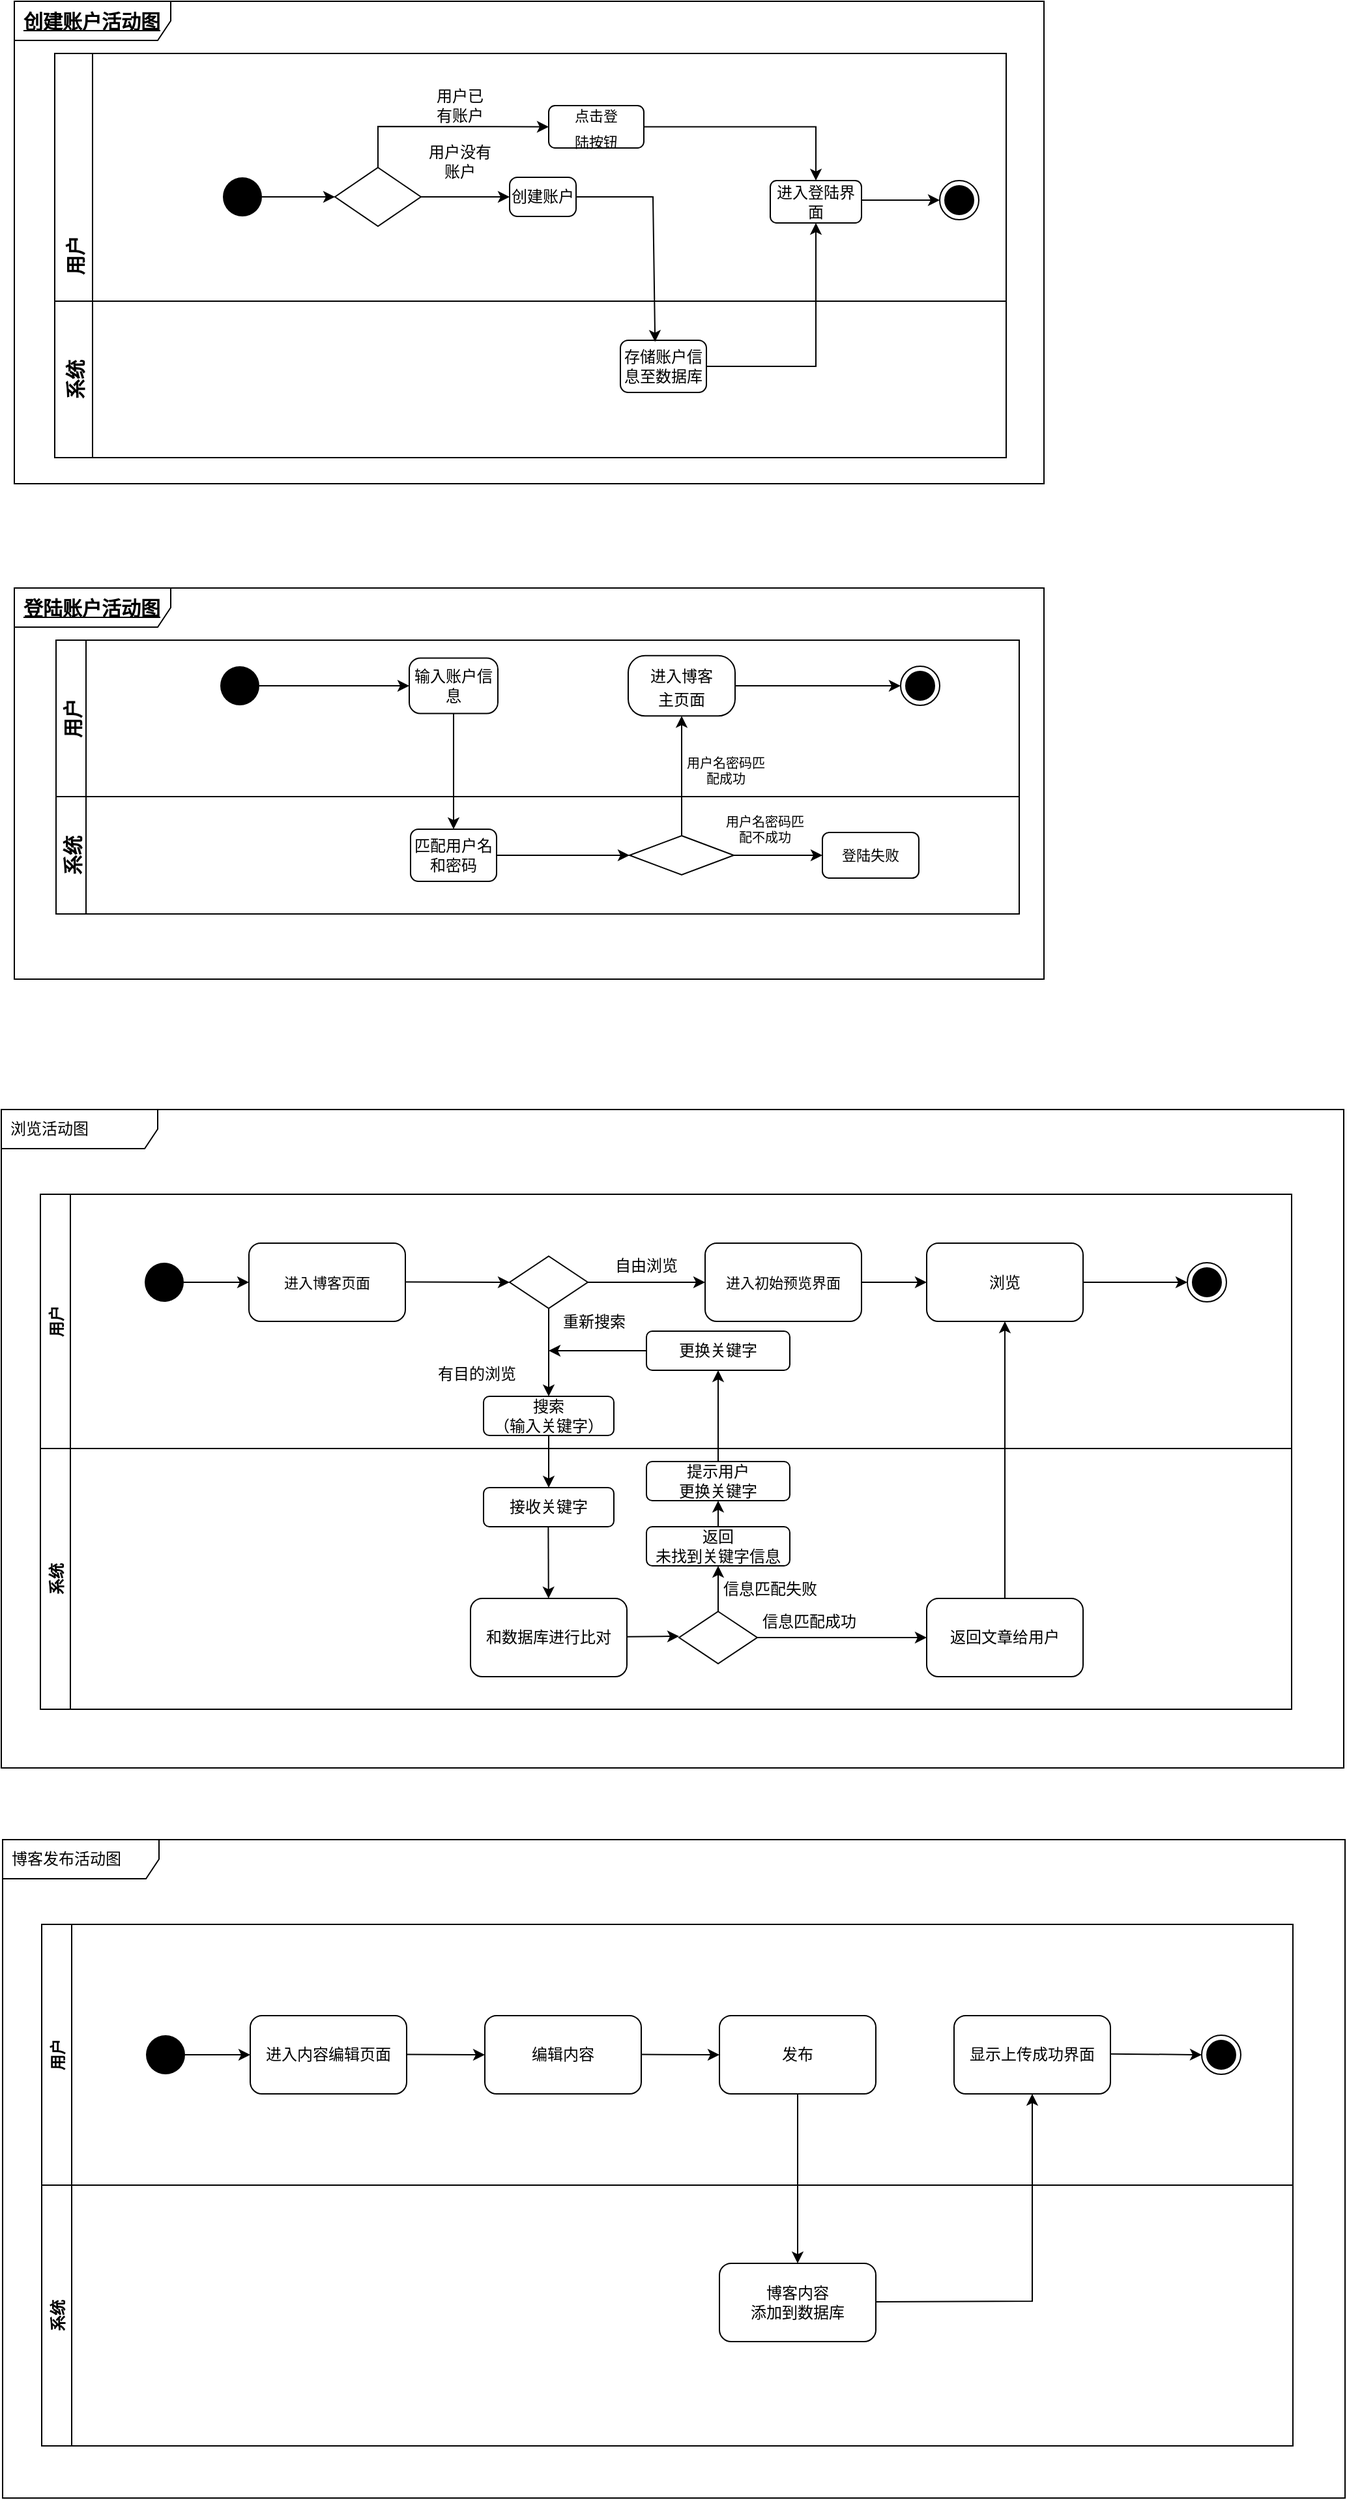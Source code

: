 <mxfile version="18.0.7" type="device"><diagram id="VyOUuFxo-4NVgqY9Qghv" name="Page-1"><mxGraphModel dx="188" dy="500" grid="1" gridSize="10" guides="1" tooltips="1" connect="1" arrows="1" fold="1" page="1" pageScale="1" pageWidth="850" pageHeight="1100" math="0" shadow="0"><root><mxCell id="0"/><mxCell id="1" parent="0"/><mxCell id="5uQV9UeN7LHkwGVn9AdT-32" value="博客发布活动图" style="shape=umlFrame;whiteSpace=wrap;html=1;width=120;height=30;boundedLbl=1;verticalAlign=middle;align=left;spacingLeft=5;" parent="1" vertex="1"><mxGeometry x="1141" y="1630" width="1030" height="505" as="geometry"/></mxCell><mxCell id="5uQV9UeN7LHkwGVn9AdT-8" value="用户" style="swimlane;horizontal=0;" parent="1" vertex="1"><mxGeometry x="1171" y="1695" width="960" height="200" as="geometry"/></mxCell><mxCell id="5uQV9UeN7LHkwGVn9AdT-9" value="" style="ellipse;fillColor=#000000;strokeColor=none;" parent="5uQV9UeN7LHkwGVn9AdT-8" vertex="1"><mxGeometry x="80" y="85" width="30" height="30" as="geometry"/></mxCell><mxCell id="5uQV9UeN7LHkwGVn9AdT-14" value="进入内容编辑页面" style="rounded=1;whiteSpace=wrap;html=1;" parent="5uQV9UeN7LHkwGVn9AdT-8" vertex="1"><mxGeometry x="160" y="70" width="120" height="60" as="geometry"/></mxCell><mxCell id="5uQV9UeN7LHkwGVn9AdT-15" value="编辑内容&lt;span style=&quot;color: rgba(0, 0, 0, 0); font-family: monospace; font-size: 0px; text-align: start;&quot;&gt;%3CmxGraphModel%3E%3Croot%3E%3CmxCell%20id%3D%220%22%2F%3E%3CmxCell%20id%3D%221%22%20parent%3D%220%22%2F%3E%3CmxCell%20id%3D%222%22%20value%3D%22%E8%BF%9B%E5%85%A5%E7%BC%96%E8%BE%91%E9%A1%B5%E9%9D%A2%22%20style%3D%22rounded%3D1%3BwhiteSpace%3Dwrap%3Bhtml%3D1%3B%22%20vertex%3D%221%22%20parent%3D%221%22%3E%3CmxGeometry%20x%3D%22240%22%20y%3D%22270%22%20width%3D%22120%22%20height%3D%2260%22%20as%3D%22geometry%22%2F%3E%3C%2FmxCell%3E%3C%2Froot%3E%3C%2FmxGraphModel%3E&lt;/span&gt;" style="rounded=1;whiteSpace=wrap;html=1;" parent="5uQV9UeN7LHkwGVn9AdT-8" vertex="1"><mxGeometry x="340" y="70" width="120" height="60" as="geometry"/></mxCell><mxCell id="5uQV9UeN7LHkwGVn9AdT-16" value="发布" style="rounded=1;whiteSpace=wrap;html=1;" parent="5uQV9UeN7LHkwGVn9AdT-8" vertex="1"><mxGeometry x="520" y="70" width="120" height="60" as="geometry"/></mxCell><mxCell id="5uQV9UeN7LHkwGVn9AdT-18" value="显示上传成功界面" style="rounded=1;whiteSpace=wrap;html=1;" parent="5uQV9UeN7LHkwGVn9AdT-8" vertex="1"><mxGeometry x="700" y="70" width="120" height="60" as="geometry"/></mxCell><mxCell id="5uQV9UeN7LHkwGVn9AdT-21" value="" style="endArrow=classic;html=1;rounded=0;exitX=1;exitY=0.5;exitDx=0;exitDy=0;entryX=0;entryY=0.5;entryDx=0;entryDy=0;" parent="5uQV9UeN7LHkwGVn9AdT-8" target="5uQV9UeN7LHkwGVn9AdT-15" edge="1"><mxGeometry width="50" height="50" relative="1" as="geometry"><mxPoint x="280" y="99.76" as="sourcePoint"/><mxPoint x="330" y="99.76" as="targetPoint"/></mxGeometry></mxCell><mxCell id="5uQV9UeN7LHkwGVn9AdT-23" value="" style="endArrow=classic;html=1;rounded=0;exitX=1;exitY=0.5;exitDx=0;exitDy=0;entryX=0;entryY=0.5;entryDx=0;entryDy=0;" parent="5uQV9UeN7LHkwGVn9AdT-8" target="5uQV9UeN7LHkwGVn9AdT-16" edge="1"><mxGeometry width="50" height="50" relative="1" as="geometry"><mxPoint x="460" y="99.76" as="sourcePoint"/><mxPoint x="510" y="99.76" as="targetPoint"/></mxGeometry></mxCell><mxCell id="5uQV9UeN7LHkwGVn9AdT-27" value="" style="ellipse;html=1;shape=endState;fillColor=#000000;strokeColor=#000000;" parent="5uQV9UeN7LHkwGVn9AdT-8" vertex="1"><mxGeometry x="890" y="85" width="30" height="30" as="geometry"/></mxCell><mxCell id="5uQV9UeN7LHkwGVn9AdT-28" value="" style="endArrow=classic;html=1;rounded=0;exitX=1;exitY=0.5;exitDx=0;exitDy=0;entryX=0;entryY=0.5;entryDx=0;entryDy=0;" parent="5uQV9UeN7LHkwGVn9AdT-8" target="5uQV9UeN7LHkwGVn9AdT-27" edge="1"><mxGeometry width="50" height="50" relative="1" as="geometry"><mxPoint x="820" y="99.33" as="sourcePoint"/><mxPoint x="880" y="99.57" as="targetPoint"/></mxGeometry></mxCell><mxCell id="5uQV9UeN7LHkwGVn9AdT-10" value="系统" style="swimlane;horizontal=0;" parent="1" vertex="1"><mxGeometry x="1171" y="1895" width="960" height="200" as="geometry"/></mxCell><mxCell id="5uQV9UeN7LHkwGVn9AdT-17" value="博客内容&lt;br&gt;添加到数据库" style="rounded=1;whiteSpace=wrap;html=1;" parent="5uQV9UeN7LHkwGVn9AdT-10" vertex="1"><mxGeometry x="520" y="60" width="120" height="60" as="geometry"/></mxCell><mxCell id="5uQV9UeN7LHkwGVn9AdT-26" value="" style="endArrow=classic;html=1;rounded=0;exitX=1;exitY=0.5;exitDx=0;exitDy=0;entryX=0.5;entryY=1;entryDx=0;entryDy=0;" parent="5uQV9UeN7LHkwGVn9AdT-10" target="5uQV9UeN7LHkwGVn9AdT-18" edge="1"><mxGeometry width="50" height="50" relative="1" as="geometry"><mxPoint x="640" y="89.47" as="sourcePoint"/><mxPoint x="700" y="89.71" as="targetPoint"/><Array as="points"><mxPoint x="760" y="89"/></Array></mxGeometry></mxCell><mxCell id="5uQV9UeN7LHkwGVn9AdT-19" value="" style="endArrow=classic;html=1;rounded=0;exitX=1;exitY=0.5;exitDx=0;exitDy=0;" parent="1" source="5uQV9UeN7LHkwGVn9AdT-9" edge="1"><mxGeometry width="50" height="50" relative="1" as="geometry"><mxPoint x="1581" y="1895" as="sourcePoint"/><mxPoint x="1331" y="1795" as="targetPoint"/></mxGeometry></mxCell><mxCell id="5uQV9UeN7LHkwGVn9AdT-24" value="" style="endArrow=classic;html=1;rounded=0;exitX=0.5;exitY=1;exitDx=0;exitDy=0;entryX=0.5;entryY=0;entryDx=0;entryDy=0;" parent="1" source="5uQV9UeN7LHkwGVn9AdT-16" target="5uQV9UeN7LHkwGVn9AdT-17" edge="1"><mxGeometry width="50" height="50" relative="1" as="geometry"><mxPoint x="1711" y="1855" as="sourcePoint"/><mxPoint x="1751" y="1915" as="targetPoint"/></mxGeometry></mxCell><mxCell id="5uQV9UeN7LHkwGVn9AdT-33" value="浏览活动图" style="shape=umlFrame;whiteSpace=wrap;html=1;width=120;height=30;boundedLbl=1;verticalAlign=middle;align=left;spacingLeft=5;" parent="1" vertex="1"><mxGeometry x="1140" y="1070" width="1030" height="505" as="geometry"/></mxCell><mxCell id="5uQV9UeN7LHkwGVn9AdT-34" value="用户" style="swimlane;horizontal=0;" parent="1" vertex="1"><mxGeometry x="1170" y="1135" width="960" height="195" as="geometry"/></mxCell><mxCell id="5uQV9UeN7LHkwGVn9AdT-35" value="" style="ellipse;fillColor=#000000;strokeColor=none;" parent="5uQV9UeN7LHkwGVn9AdT-34" vertex="1"><mxGeometry x="80" y="52.5" width="30" height="30" as="geometry"/></mxCell><mxCell id="5uQV9UeN7LHkwGVn9AdT-36" value="&lt;font style=&quot;font-size: 11px;&quot;&gt;进入博客页面&lt;/font&gt;" style="rounded=1;whiteSpace=wrap;html=1;" parent="5uQV9UeN7LHkwGVn9AdT-34" vertex="1"><mxGeometry x="160" y="37.5" width="120" height="60" as="geometry"/></mxCell><mxCell id="5uQV9UeN7LHkwGVn9AdT-38" value="浏览" style="rounded=1;whiteSpace=wrap;html=1;" parent="5uQV9UeN7LHkwGVn9AdT-34" vertex="1"><mxGeometry x="680" y="37.5" width="120" height="60" as="geometry"/></mxCell><mxCell id="5uQV9UeN7LHkwGVn9AdT-40" value="" style="endArrow=classic;html=1;rounded=0;exitX=1;exitY=0.5;exitDx=0;exitDy=0;entryX=0;entryY=0.5;entryDx=0;entryDy=0;" parent="5uQV9UeN7LHkwGVn9AdT-34" target="5uQV9UeN7LHkwGVn9AdT-49" edge="1"><mxGeometry width="50" height="50" relative="1" as="geometry"><mxPoint x="280" y="67.26" as="sourcePoint"/><mxPoint x="340" y="67.5" as="targetPoint"/></mxGeometry></mxCell><mxCell id="5uQV9UeN7LHkwGVn9AdT-42" value="" style="ellipse;html=1;shape=endState;fillColor=#000000;strokeColor=#000000;" parent="5uQV9UeN7LHkwGVn9AdT-34" vertex="1"><mxGeometry x="880" y="52.5" width="30" height="30" as="geometry"/></mxCell><mxCell id="5uQV9UeN7LHkwGVn9AdT-43" value="" style="endArrow=classic;html=1;rounded=0;exitX=1;exitY=0.5;exitDx=0;exitDy=0;entryX=0;entryY=0.5;entryDx=0;entryDy=0;" parent="5uQV9UeN7LHkwGVn9AdT-34" source="5uQV9UeN7LHkwGVn9AdT-38" target="5uQV9UeN7LHkwGVn9AdT-42" edge="1"><mxGeometry width="50" height="50" relative="1" as="geometry"><mxPoint x="820" y="66.83" as="sourcePoint"/><mxPoint x="880" y="67.07" as="targetPoint"/></mxGeometry></mxCell><mxCell id="5uQV9UeN7LHkwGVn9AdT-49" value="" style="rhombus;" parent="5uQV9UeN7LHkwGVn9AdT-34" vertex="1"><mxGeometry x="360" y="47.5" width="60" height="40" as="geometry"/></mxCell><mxCell id="5uQV9UeN7LHkwGVn9AdT-50" value="自由浏览" style="text;html=1;strokeColor=none;fillColor=none;align=center;verticalAlign=middle;whiteSpace=wrap;rounded=0;" parent="5uQV9UeN7LHkwGVn9AdT-34" vertex="1"><mxGeometry x="430" y="47.5" width="70" height="15" as="geometry"/></mxCell><mxCell id="5uQV9UeN7LHkwGVn9AdT-53" value="有目的浏览" style="text;html=1;strokeColor=none;fillColor=none;align=center;verticalAlign=middle;whiteSpace=wrap;rounded=0;" parent="5uQV9UeN7LHkwGVn9AdT-34" vertex="1"><mxGeometry x="300" y="130" width="70" height="15" as="geometry"/></mxCell><mxCell id="5uQV9UeN7LHkwGVn9AdT-52" value="搜索&lt;br&gt;（输入关键字）" style="rounded=1;whiteSpace=wrap;html=1;" parent="5uQV9UeN7LHkwGVn9AdT-34" vertex="1"><mxGeometry x="340" y="155" width="100" height="30" as="geometry"/></mxCell><mxCell id="5uQV9UeN7LHkwGVn9AdT-57" value="" style="endArrow=classic;html=1;rounded=0;exitX=0.5;exitY=1;exitDx=0;exitDy=0;startArrow=none;entryX=0.5;entryY=0;entryDx=0;entryDy=0;" parent="5uQV9UeN7LHkwGVn9AdT-34" source="5uQV9UeN7LHkwGVn9AdT-49" target="5uQV9UeN7LHkwGVn9AdT-52" edge="1"><mxGeometry width="50" height="50" relative="1" as="geometry"><mxPoint x="389.33" y="130" as="sourcePoint"/><mxPoint x="389" y="145" as="targetPoint"/></mxGeometry></mxCell><mxCell id="5uQV9UeN7LHkwGVn9AdT-87" value="重新搜索" style="text;html=1;strokeColor=none;fillColor=none;align=center;verticalAlign=middle;whiteSpace=wrap;rounded=0;" parent="5uQV9UeN7LHkwGVn9AdT-34" vertex="1"><mxGeometry x="390" y="90" width="70" height="15" as="geometry"/></mxCell><mxCell id="5uQV9UeN7LHkwGVn9AdT-83" value="更换关键字" style="rounded=1;whiteSpace=wrap;html=1;" parent="5uQV9UeN7LHkwGVn9AdT-34" vertex="1"><mxGeometry x="465" y="105" width="110" height="30" as="geometry"/></mxCell><mxCell id="1Q4JC671lVfCAdK40jr1-7" value="进入初始预览界面" style="rounded=1;whiteSpace=wrap;html=1;fontSize=11;" vertex="1" parent="5uQV9UeN7LHkwGVn9AdT-34"><mxGeometry x="510" y="37.5" width="120" height="60" as="geometry"/></mxCell><mxCell id="5uQV9UeN7LHkwGVn9AdT-41" value="" style="endArrow=classic;html=1;rounded=0;exitX=1;exitY=0.5;exitDx=0;exitDy=0;" parent="5uQV9UeN7LHkwGVn9AdT-34" source="5uQV9UeN7LHkwGVn9AdT-49" target="1Q4JC671lVfCAdK40jr1-7" edge="1"><mxGeometry width="50" height="50" relative="1" as="geometry"><mxPoint x="460" y="67.26" as="sourcePoint"/><mxPoint x="500" y="68" as="targetPoint"/></mxGeometry></mxCell><mxCell id="1Q4JC671lVfCAdK40jr1-9" style="edgeStyle=orthogonalEdgeStyle;rounded=0;orthogonalLoop=1;jettySize=auto;html=1;exitX=1;exitY=0.5;exitDx=0;exitDy=0;entryX=0;entryY=0.5;entryDx=0;entryDy=0;fontSize=11;" edge="1" parent="5uQV9UeN7LHkwGVn9AdT-34" source="1Q4JC671lVfCAdK40jr1-7" target="5uQV9UeN7LHkwGVn9AdT-38"><mxGeometry relative="1" as="geometry"/></mxCell><mxCell id="5uQV9UeN7LHkwGVn9AdT-44" value="系统" style="swimlane;horizontal=0;" parent="1" vertex="1"><mxGeometry x="1170" y="1330" width="960" height="200" as="geometry"/></mxCell><mxCell id="5uQV9UeN7LHkwGVn9AdT-45" value="返回文章给用户" style="rounded=1;whiteSpace=wrap;html=1;" parent="5uQV9UeN7LHkwGVn9AdT-44" vertex="1"><mxGeometry x="680" y="115" width="120" height="60" as="geometry"/></mxCell><mxCell id="5uQV9UeN7LHkwGVn9AdT-54" value="和数据库进行比对" style="rounded=1;whiteSpace=wrap;html=1;" parent="5uQV9UeN7LHkwGVn9AdT-44" vertex="1"><mxGeometry x="330" y="115" width="120" height="60" as="geometry"/></mxCell><mxCell id="5uQV9UeN7LHkwGVn9AdT-56" value="接收关键字" style="rounded=1;whiteSpace=wrap;html=1;" parent="5uQV9UeN7LHkwGVn9AdT-44" vertex="1"><mxGeometry x="340" y="30" width="100" height="30" as="geometry"/></mxCell><mxCell id="5uQV9UeN7LHkwGVn9AdT-58" value="" style="endArrow=classic;html=1;rounded=0;exitX=0.5;exitY=1;exitDx=0;exitDy=0;startArrow=none;" parent="5uQV9UeN7LHkwGVn9AdT-44" target="5uQV9UeN7LHkwGVn9AdT-54" edge="1"><mxGeometry width="50" height="50" relative="1" as="geometry"><mxPoint x="389.67" y="60" as="sourcePoint"/><mxPoint x="389.67" y="100" as="targetPoint"/></mxGeometry></mxCell><mxCell id="5uQV9UeN7LHkwGVn9AdT-59" value="" style="endArrow=classic;html=1;rounded=0;exitX=1;exitY=0.5;exitDx=0;exitDy=0;" parent="5uQV9UeN7LHkwGVn9AdT-44" edge="1"><mxGeometry width="50" height="50" relative="1" as="geometry"><mxPoint x="450" y="144.38" as="sourcePoint"/><mxPoint x="490" y="144" as="targetPoint"/></mxGeometry></mxCell><mxCell id="5uQV9UeN7LHkwGVn9AdT-62" value="" style="rhombus;" parent="5uQV9UeN7LHkwGVn9AdT-44" vertex="1"><mxGeometry x="490" y="125" width="60" height="40" as="geometry"/></mxCell><mxCell id="5uQV9UeN7LHkwGVn9AdT-72" value="信息匹配成功" style="text;html=1;strokeColor=none;fillColor=none;align=center;verticalAlign=middle;whiteSpace=wrap;rounded=0;" parent="5uQV9UeN7LHkwGVn9AdT-44" vertex="1"><mxGeometry x="550" y="125" width="80" height="15" as="geometry"/></mxCell><mxCell id="5uQV9UeN7LHkwGVn9AdT-75" value="返回&lt;br&gt;未找到关键字信息" style="rounded=1;whiteSpace=wrap;html=1;" parent="5uQV9UeN7LHkwGVn9AdT-44" vertex="1"><mxGeometry x="465" y="60" width="110" height="30" as="geometry"/></mxCell><mxCell id="5uQV9UeN7LHkwGVn9AdT-74" value="" style="endArrow=classic;html=1;rounded=0;exitX=0.5;exitY=0;exitDx=0;exitDy=0;entryX=0.5;entryY=1;entryDx=0;entryDy=0;" parent="5uQV9UeN7LHkwGVn9AdT-44" source="5uQV9UeN7LHkwGVn9AdT-62" target="5uQV9UeN7LHkwGVn9AdT-75" edge="1"><mxGeometry width="50" height="50" relative="1" as="geometry"><mxPoint x="500" y="120" as="sourcePoint"/><mxPoint x="550" y="70" as="targetPoint"/></mxGeometry></mxCell><mxCell id="5uQV9UeN7LHkwGVn9AdT-76" value="" style="endArrow=classic;html=1;rounded=0;exitX=1;exitY=0.5;exitDx=0;exitDy=0;entryX=0;entryY=0.5;entryDx=0;entryDy=0;" parent="5uQV9UeN7LHkwGVn9AdT-44" source="5uQV9UeN7LHkwGVn9AdT-62" target="5uQV9UeN7LHkwGVn9AdT-45" edge="1"><mxGeometry width="50" height="50" relative="1" as="geometry"><mxPoint x="550" y="140.38" as="sourcePoint"/><mxPoint x="590" y="140" as="targetPoint"/></mxGeometry></mxCell><mxCell id="5uQV9UeN7LHkwGVn9AdT-77" value="信息匹配失败" style="text;html=1;strokeColor=none;fillColor=none;align=center;verticalAlign=middle;whiteSpace=wrap;rounded=0;" parent="5uQV9UeN7LHkwGVn9AdT-44" vertex="1"><mxGeometry x="520" y="100" width="80" height="15" as="geometry"/></mxCell><mxCell id="5uQV9UeN7LHkwGVn9AdT-80" value="提示用户&lt;br&gt;更换关键字" style="rounded=1;whiteSpace=wrap;html=1;" parent="5uQV9UeN7LHkwGVn9AdT-44" vertex="1"><mxGeometry x="465" y="10" width="110" height="30" as="geometry"/></mxCell><mxCell id="5uQV9UeN7LHkwGVn9AdT-81" value="" style="endArrow=classic;html=1;rounded=0;exitX=0.5;exitY=0;exitDx=0;exitDy=0;" parent="5uQV9UeN7LHkwGVn9AdT-44" source="5uQV9UeN7LHkwGVn9AdT-75" edge="1"><mxGeometry width="50" height="50" relative="1" as="geometry"><mxPoint x="519.05" y="37.5" as="sourcePoint"/><mxPoint x="520" y="40" as="targetPoint"/></mxGeometry></mxCell><mxCell id="5uQV9UeN7LHkwGVn9AdT-47" value="" style="endArrow=classic;html=1;rounded=0;exitX=1;exitY=0.5;exitDx=0;exitDy=0;" parent="1" source="5uQV9UeN7LHkwGVn9AdT-35" edge="1"><mxGeometry width="50" height="50" relative="1" as="geometry"><mxPoint x="1580" y="1302.5" as="sourcePoint"/><mxPoint x="1330" y="1202.5" as="targetPoint"/></mxGeometry></mxCell><mxCell id="5uQV9UeN7LHkwGVn9AdT-51" value="" style="endArrow=classic;html=1;rounded=0;exitX=0.5;exitY=1;exitDx=0;exitDy=0;startArrow=none;entryX=0.5;entryY=0;entryDx=0;entryDy=0;" parent="1" source="5uQV9UeN7LHkwGVn9AdT-52" target="5uQV9UeN7LHkwGVn9AdT-56" edge="1"><mxGeometry width="50" height="50" relative="1" as="geometry"><mxPoint x="1559.09" y="1265" as="sourcePoint"/><mxPoint x="1559" y="1360" as="targetPoint"/></mxGeometry></mxCell><mxCell id="5uQV9UeN7LHkwGVn9AdT-60" value="" style="endArrow=classic;html=1;rounded=0;exitX=0.5;exitY=0;exitDx=0;exitDy=0;startArrow=none;entryX=0.5;entryY=1;entryDx=0;entryDy=0;" parent="1" source="5uQV9UeN7LHkwGVn9AdT-45" target="5uQV9UeN7LHkwGVn9AdT-38" edge="1"><mxGeometry width="50" height="50" relative="1" as="geometry"><mxPoint x="1569.67" y="1400.0" as="sourcePoint"/><mxPoint x="1569.884" y="1455.0" as="targetPoint"/></mxGeometry></mxCell><mxCell id="mzjbOrU-5TcgiReOGmap-2" value="存储账户信息至数据库" style="rounded=1;whiteSpace=wrap;html=1;fontSize=12;fillColor=none;" parent="1" vertex="1"><mxGeometry x="1615" y="480" width="66" height="40" as="geometry"/></mxCell><mxCell id="mzjbOrU-5TcgiReOGmap-3" value="" style="endArrow=classic;html=1;rounded=0;fontSize=12;entryX=0.5;entryY=1;entryDx=0;entryDy=0;" parent="1" target="mzjbOrU-5TcgiReOGmap-30" edge="1"><mxGeometry width="50" height="50" relative="1" as="geometry"><mxPoint x="1681" y="500" as="sourcePoint"/><mxPoint x="1775" y="500" as="targetPoint"/><Array as="points"><mxPoint x="1765" y="500"/></Array></mxGeometry></mxCell><mxCell id="mzjbOrU-5TcgiReOGmap-4" value="" style="ellipse;fillColor=#000000;strokeColor=none;fontSize=16;" parent="1" vertex="1"><mxGeometry x="1308" y="730" width="30" height="30" as="geometry"/></mxCell><mxCell id="mzjbOrU-5TcgiReOGmap-5" style="edgeStyle=orthogonalEdgeStyle;rounded=0;orthogonalLoop=1;jettySize=auto;html=1;exitX=0.5;exitY=1;exitDx=0;exitDy=0;entryX=0.5;entryY=0;entryDx=0;entryDy=0;fontSize=15;" parent="1" source="mzjbOrU-5TcgiReOGmap-6" target="mzjbOrU-5TcgiReOGmap-8" edge="1"><mxGeometry relative="1" as="geometry"/></mxCell><mxCell id="mzjbOrU-5TcgiReOGmap-6" value="输入账户信息" style="rounded=1;whiteSpace=wrap;html=1;fontSize=12;fillColor=none;arcSize=20;" parent="1" vertex="1"><mxGeometry x="1453" y="723.75" width="68" height="42.5" as="geometry"/></mxCell><mxCell id="mzjbOrU-5TcgiReOGmap-7" style="edgeStyle=orthogonalEdgeStyle;rounded=0;orthogonalLoop=1;jettySize=auto;html=1;exitX=1;exitY=0.5;exitDx=0;exitDy=0;entryX=0;entryY=0.5;entryDx=0;entryDy=0;fontSize=15;" parent="1" source="mzjbOrU-5TcgiReOGmap-8" target="mzjbOrU-5TcgiReOGmap-15" edge="1"><mxGeometry relative="1" as="geometry"/></mxCell><mxCell id="mzjbOrU-5TcgiReOGmap-8" value="匹配用户名和密码" style="rounded=1;whiteSpace=wrap;html=1;fontSize=12;fillColor=none;" parent="1" vertex="1"><mxGeometry x="1454" y="855" width="66" height="40" as="geometry"/></mxCell><mxCell id="mzjbOrU-5TcgiReOGmap-9" value="" style="endArrow=classic;html=1;rounded=0;fontSize=12;entryX=0;entryY=0.5;entryDx=0;entryDy=0;" parent="1" target="mzjbOrU-5TcgiReOGmap-6" edge="1"><mxGeometry width="50" height="50" relative="1" as="geometry"><mxPoint x="1338" y="745" as="sourcePoint"/><mxPoint x="1394" y="745.0" as="targetPoint"/></mxGeometry></mxCell><mxCell id="mzjbOrU-5TcgiReOGmap-14" style="edgeStyle=orthogonalEdgeStyle;rounded=0;orthogonalLoop=1;jettySize=auto;html=1;exitX=1;exitY=0.5;exitDx=0;exitDy=0;fontSize=10;" parent="1" source="mzjbOrU-5TcgiReOGmap-15" target="mzjbOrU-5TcgiReOGmap-17" edge="1"><mxGeometry relative="1" as="geometry"><mxPoint x="1752" y="874.529" as="targetPoint"/></mxGeometry></mxCell><mxCell id="1Q4JC671lVfCAdK40jr1-4" style="edgeStyle=orthogonalEdgeStyle;rounded=0;orthogonalLoop=1;jettySize=auto;html=1;exitX=0.5;exitY=0;exitDx=0;exitDy=0;entryX=0.5;entryY=1;entryDx=0;entryDy=0;fontSize=11;" edge="1" parent="1" source="mzjbOrU-5TcgiReOGmap-15" target="mzjbOrU-5TcgiReOGmap-12"><mxGeometry relative="1" as="geometry"/></mxCell><mxCell id="mzjbOrU-5TcgiReOGmap-15" value="" style="rhombus;whiteSpace=wrap;html=1;fontSize=15;fillColor=none;" parent="1" vertex="1"><mxGeometry x="1622" y="860" width="80" height="30" as="geometry"/></mxCell><mxCell id="mzjbOrU-5TcgiReOGmap-16" value="用户名密码匹配成功" style="text;html=1;strokeColor=none;fillColor=none;align=center;verticalAlign=middle;whiteSpace=wrap;rounded=0;fontSize=10;" parent="1" vertex="1"><mxGeometry x="1661" y="795" width="70" height="30" as="geometry"/></mxCell><mxCell id="mzjbOrU-5TcgiReOGmap-18" value="用户" style="swimlane;horizontal=0;fontSize=15;fillColor=none;startSize=29;" parent="1" vertex="1"><mxGeometry x="1181" y="260" width="730" height="310" as="geometry"/></mxCell><mxCell id="mzjbOrU-5TcgiReOGmap-19" value="" style="ellipse;fillColor=#000000;strokeColor=none;fontSize=16;" parent="mzjbOrU-5TcgiReOGmap-18" vertex="1"><mxGeometry x="129" y="95" width="30" height="30" as="geometry"/></mxCell><mxCell id="mzjbOrU-5TcgiReOGmap-20" value="" style="rhombus;whiteSpace=wrap;html=1;fontSize=16;fillColor=none;" parent="mzjbOrU-5TcgiReOGmap-18" vertex="1"><mxGeometry x="215" y="87.5" width="66" height="45" as="geometry"/></mxCell><mxCell id="mzjbOrU-5TcgiReOGmap-21" value="" style="endArrow=classic;html=1;rounded=0;fontSize=16;exitX=0.5;exitY=0;exitDx=0;exitDy=0;entryX=0;entryY=0.5;entryDx=0;entryDy=0;" parent="mzjbOrU-5TcgiReOGmap-18" source="mzjbOrU-5TcgiReOGmap-20" target="mzjbOrU-5TcgiReOGmap-22" edge="1"><mxGeometry width="50" height="50" relative="1" as="geometry"><mxPoint x="248" y="47.5" as="sourcePoint"/><mxPoint x="315" y="20" as="targetPoint"/><Array as="points"><mxPoint x="248" y="56"/></Array></mxGeometry></mxCell><mxCell id="mzjbOrU-5TcgiReOGmap-22" value="&lt;font style=&quot;font-size: 11px;&quot;&gt;点击登&lt;br style=&quot;font-size: 11px;&quot;&gt;陆按钮&lt;/font&gt;" style="rounded=1;whiteSpace=wrap;html=1;fontSize=16;fillColor=none;" parent="mzjbOrU-5TcgiReOGmap-18" vertex="1"><mxGeometry x="379" y="40" width="73" height="32.5" as="geometry"/></mxCell><mxCell id="mzjbOrU-5TcgiReOGmap-23" value="用户已有账户" style="text;html=1;strokeColor=none;fillColor=none;align=center;verticalAlign=middle;whiteSpace=wrap;rounded=0;fontSize=12;" parent="mzjbOrU-5TcgiReOGmap-18" vertex="1"><mxGeometry x="289" y="20" width="44" height="40" as="geometry"/></mxCell><mxCell id="mzjbOrU-5TcgiReOGmap-24" value="" style="endArrow=classic;html=1;rounded=0;fontSize=12;exitX=1;exitY=0.5;exitDx=0;exitDy=0;entryX=0;entryY=0.5;entryDx=0;entryDy=0;" parent="mzjbOrU-5TcgiReOGmap-18" source="mzjbOrU-5TcgiReOGmap-20" edge="1" target="mzjbOrU-5TcgiReOGmap-26"><mxGeometry width="50" height="50" relative="1" as="geometry"><mxPoint x="295" y="160" as="sourcePoint"/><mxPoint x="345" y="110" as="targetPoint"/></mxGeometry></mxCell><mxCell id="mzjbOrU-5TcgiReOGmap-25" value="用户没有账户" style="text;html=1;strokeColor=none;fillColor=none;align=center;verticalAlign=middle;whiteSpace=wrap;rounded=0;fontSize=12;" parent="mzjbOrU-5TcgiReOGmap-18" vertex="1"><mxGeometry x="281" y="67.5" width="60" height="30" as="geometry"/></mxCell><mxCell id="mzjbOrU-5TcgiReOGmap-26" value="创建账户" style="rounded=1;whiteSpace=wrap;html=1;fontSize=12;fillColor=none;arcSize=20;" parent="mzjbOrU-5TcgiReOGmap-18" vertex="1"><mxGeometry x="349" y="95" width="51" height="30" as="geometry"/></mxCell><mxCell id="mzjbOrU-5TcgiReOGmap-28" value="" style="endArrow=classic;html=1;rounded=0;fontSize=12;" parent="mzjbOrU-5TcgiReOGmap-18" target="mzjbOrU-5TcgiReOGmap-20" edge="1"><mxGeometry width="50" height="50" relative="1" as="geometry"><mxPoint x="159" y="110" as="sourcePoint"/><mxPoint x="209" y="60" as="targetPoint"/></mxGeometry></mxCell><mxCell id="mzjbOrU-5TcgiReOGmap-29" value="" style="ellipse;html=1;shape=endState;fillColor=#000000;strokeColor=#000000;fontSize=12;" parent="mzjbOrU-5TcgiReOGmap-18" vertex="1"><mxGeometry x="679" y="97.5" width="30" height="30" as="geometry"/></mxCell><mxCell id="mzjbOrU-5TcgiReOGmap-30" value="进入登陆界面" style="rounded=1;whiteSpace=wrap;html=1;fontSize=12;fillColor=none;" parent="mzjbOrU-5TcgiReOGmap-18" vertex="1"><mxGeometry x="549" y="97.5" width="70" height="32.5" as="geometry"/></mxCell><mxCell id="mzjbOrU-5TcgiReOGmap-31" value="" style="endArrow=classic;html=1;rounded=0;fontSize=12;" parent="mzjbOrU-5TcgiReOGmap-18" edge="1"><mxGeometry width="50" height="50" relative="1" as="geometry"><mxPoint x="619" y="112.5" as="sourcePoint"/><mxPoint x="679" y="112.5" as="targetPoint"/></mxGeometry></mxCell><mxCell id="mzjbOrU-5TcgiReOGmap-32" value="系统" style="swimlane;horizontal=0;fontSize=15;fillColor=none;startSize=29;" parent="mzjbOrU-5TcgiReOGmap-18" vertex="1"><mxGeometry y="190" width="730" height="120" as="geometry"/></mxCell><mxCell id="1Q4JC671lVfCAdK40jr1-1" style="edgeStyle=orthogonalEdgeStyle;rounded=0;orthogonalLoop=1;jettySize=auto;html=1;fontSize=11;entryX=0.5;entryY=0;entryDx=0;entryDy=0;" edge="1" parent="mzjbOrU-5TcgiReOGmap-18" source="mzjbOrU-5TcgiReOGmap-22" target="mzjbOrU-5TcgiReOGmap-30"><mxGeometry relative="1" as="geometry"><mxPoint x="579" y="56" as="targetPoint"/></mxGeometry></mxCell><mxCell id="mzjbOrU-5TcgiReOGmap-34" value="用户" style="swimlane;horizontal=0;fontSize=15;fillColor=none;startSize=23;" parent="1" vertex="1"><mxGeometry x="1182" y="710" width="739" height="120" as="geometry"/></mxCell><mxCell id="mzjbOrU-5TcgiReOGmap-10" value="" style="ellipse;html=1;shape=endState;fillColor=#000000;strokeColor=#000000;fontSize=12;" parent="mzjbOrU-5TcgiReOGmap-34" vertex="1"><mxGeometry x="648" y="20.01" width="30" height="30" as="geometry"/></mxCell><mxCell id="mzjbOrU-5TcgiReOGmap-12" value="&lt;span style=&quot;font-size: 12px;&quot;&gt;进入博客&lt;br&gt;主页面&lt;/span&gt;" style="rounded=1;whiteSpace=wrap;html=1;fontSize=15;fillColor=none;arcSize=28;" parent="mzjbOrU-5TcgiReOGmap-34" vertex="1"><mxGeometry x="439" y="11.88" width="82" height="46.25" as="geometry"/></mxCell><mxCell id="mzjbOrU-5TcgiReOGmap-11" value="" style="endArrow=classic;html=1;rounded=0;fontSize=12;exitX=1;exitY=0.5;exitDx=0;exitDy=0;entryX=0;entryY=0.5;entryDx=0;entryDy=0;" parent="mzjbOrU-5TcgiReOGmap-34" source="mzjbOrU-5TcgiReOGmap-12" target="mzjbOrU-5TcgiReOGmap-10" edge="1"><mxGeometry width="50" height="50" relative="1" as="geometry"><mxPoint x="543" y="35" as="sourcePoint"/><mxPoint x="603" y="35" as="targetPoint"/></mxGeometry></mxCell><mxCell id="mzjbOrU-5TcgiReOGmap-35" value="系统" style="swimlane;horizontal=0;fontSize=15;fillColor=none;" parent="1" vertex="1"><mxGeometry x="1182" y="830" width="739" height="90" as="geometry"/></mxCell><mxCell id="mzjbOrU-5TcgiReOGmap-17" value="&lt;font style=&quot;font-size: 11px;&quot;&gt;登陆失败&lt;/font&gt;" style="rounded=1;whiteSpace=wrap;html=1;fontSize=10;fillColor=none;" parent="mzjbOrU-5TcgiReOGmap-35" vertex="1"><mxGeometry x="588" y="27.5" width="74" height="35" as="geometry"/></mxCell><mxCell id="1Q4JC671lVfCAdK40jr1-3" value="用户名密码匹配不成功" style="text;html=1;strokeColor=none;fillColor=none;align=center;verticalAlign=middle;whiteSpace=wrap;rounded=0;fontSize=10;" vertex="1" parent="mzjbOrU-5TcgiReOGmap-35"><mxGeometry x="509" y="10" width="70" height="30" as="geometry"/></mxCell><mxCell id="mzjbOrU-5TcgiReOGmap-36" value="&lt;span style=&quot;font-weight: 700; text-align: center; text-decoration-line: underline;&quot;&gt;登陆账户活动图&lt;/span&gt;" style="shape=umlFrame;whiteSpace=wrap;html=1;width=120;height=30;boundedLbl=1;verticalAlign=middle;align=left;spacingLeft=5;fontSize=15;fillColor=none;" parent="1" vertex="1"><mxGeometry x="1150" y="670" width="790" height="300" as="geometry"/></mxCell><mxCell id="mzjbOrU-5TcgiReOGmap-33" value="&lt;span style=&quot;font-weight: 700; text-align: center; text-decoration-line: underline;&quot;&gt;创建账户活动图&lt;/span&gt;" style="shape=umlFrame;whiteSpace=wrap;html=1;width=120;height=30;boundedLbl=1;verticalAlign=middle;align=left;spacingLeft=5;fontSize=15;fillColor=none;" parent="1" vertex="1"><mxGeometry x="1150" y="220" width="790" height="370" as="geometry"/></mxCell><mxCell id="mzjbOrU-5TcgiReOGmap-27" value="" style="endArrow=classic;html=1;rounded=0;fontSize=12;exitX=1;exitY=0.5;exitDx=0;exitDy=0;entryX=0.403;entryY=0.03;entryDx=0;entryDy=0;entryPerimeter=0;" parent="1" source="mzjbOrU-5TcgiReOGmap-26" edge="1" target="mzjbOrU-5TcgiReOGmap-2"><mxGeometry width="50" height="50" relative="1" as="geometry"><mxPoint x="1560" y="420" as="sourcePoint"/><mxPoint x="1640" y="430" as="targetPoint"/><Array as="points"><mxPoint x="1640" y="370"/></Array></mxGeometry></mxCell><mxCell id="5uQV9UeN7LHkwGVn9AdT-84" value="" style="endArrow=classic;html=1;rounded=0;exitX=0.5;exitY=0;exitDx=0;exitDy=0;entryX=0.5;entryY=1;entryDx=0;entryDy=0;" parent="1" source="5uQV9UeN7LHkwGVn9AdT-80" edge="1" target="5uQV9UeN7LHkwGVn9AdT-83"><mxGeometry width="50" height="50" relative="1" as="geometry"><mxPoint x="1690" y="1235" as="sourcePoint"/><mxPoint x="1690" y="1190" as="targetPoint"/></mxGeometry></mxCell><mxCell id="1Q4JC671lVfCAdK40jr1-8" style="edgeStyle=orthogonalEdgeStyle;rounded=0;orthogonalLoop=1;jettySize=auto;html=1;fontSize=11;" edge="1" parent="1" source="5uQV9UeN7LHkwGVn9AdT-83"><mxGeometry relative="1" as="geometry"><mxPoint x="1560" y="1255" as="targetPoint"/></mxGeometry></mxCell></root></mxGraphModel></diagram></mxfile>